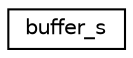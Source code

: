 digraph "Graphical Class Hierarchy"
{
 // LATEX_PDF_SIZE
  edge [fontname="Helvetica",fontsize="10",labelfontname="Helvetica",labelfontsize="10"];
  node [fontname="Helvetica",fontsize="10",shape=record];
  rankdir="LR";
  Node0 [label="buffer_s",height=0.2,width=0.4,color="black", fillcolor="white", style="filled",URL="$structbuffer__s.html",tooltip=" "];
}
